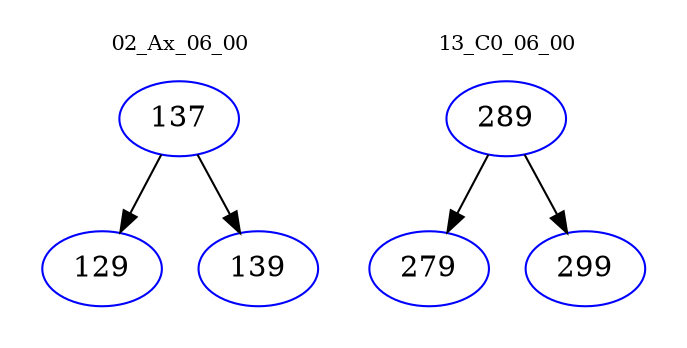 digraph{
subgraph cluster_0 {
color = white
label = "02_Ax_06_00";
fontsize=10;
T0_137 [label="137", color="blue"]
T0_137 -> T0_129 [color="black"]
T0_129 [label="129", color="blue"]
T0_137 -> T0_139 [color="black"]
T0_139 [label="139", color="blue"]
}
subgraph cluster_1 {
color = white
label = "13_C0_06_00";
fontsize=10;
T1_289 [label="289", color="blue"]
T1_289 -> T1_279 [color="black"]
T1_279 [label="279", color="blue"]
T1_289 -> T1_299 [color="black"]
T1_299 [label="299", color="blue"]
}
}
